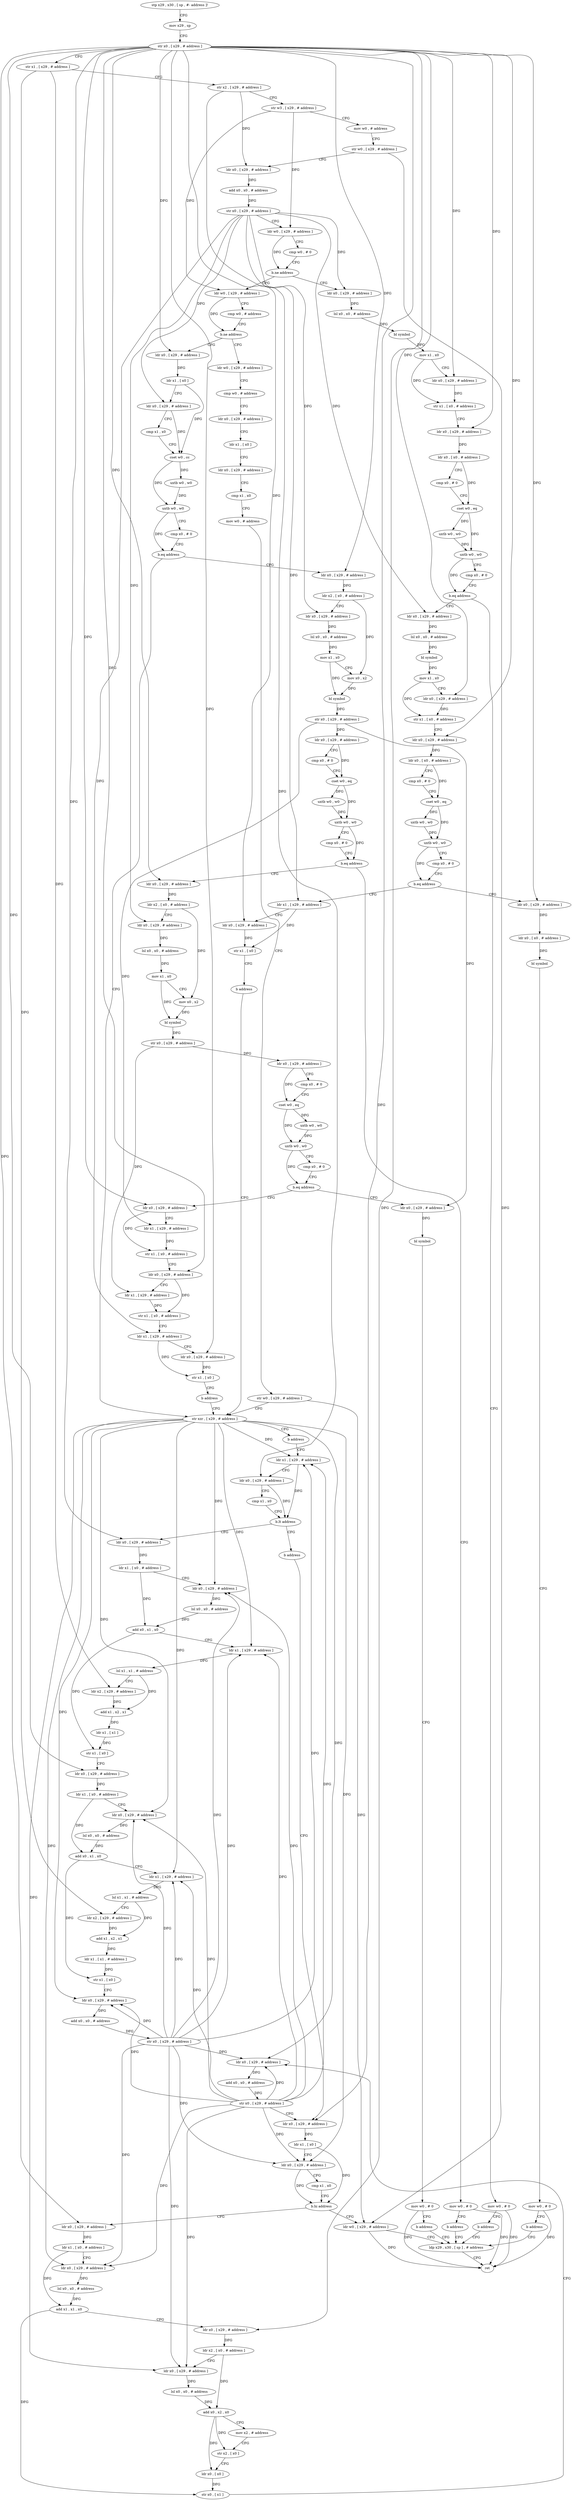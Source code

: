 digraph "func" {
"4440140" [label = "stp x29 , x30 , [ sp , #- address ]!" ]
"4440144" [label = "mov x29 , sp" ]
"4440148" [label = "str x0 , [ x29 , # address ]" ]
"4440152" [label = "str x1 , [ x29 , # address ]" ]
"4440156" [label = "str x2 , [ x29 , # address ]" ]
"4440160" [label = "str w3 , [ x29 , # address ]" ]
"4440164" [label = "mov w0 , # address" ]
"4440168" [label = "str w0 , [ x29 , # address ]" ]
"4440172" [label = "ldr x0 , [ x29 , # address ]" ]
"4440176" [label = "add x0 , x0 , # address" ]
"4440180" [label = "str x0 , [ x29 , # address ]" ]
"4440184" [label = "ldr w0 , [ x29 , # address ]" ]
"4440188" [label = "cmp w0 , # 0" ]
"4440192" [label = "b.ne address" ]
"4440352" [label = "ldr w0 , [ x29 , # address ]" ]
"4440196" [label = "ldr x0 , [ x29 , # address ]" ]
"4440356" [label = "cmp w0 , # address" ]
"4440360" [label = "b.ne address" ]
"4440584" [label = "ldr w0 , [ x29 , # address ]" ]
"4440364" [label = "ldr x0 , [ x29 , # address ]" ]
"4440200" [label = "lsl x0 , x0 , # address" ]
"4440204" [label = "bl symbol" ]
"4440208" [label = "mov x1 , x0" ]
"4440212" [label = "ldr x0 , [ x29 , # address ]" ]
"4440216" [label = "str x1 , [ x0 , # address ]" ]
"4440220" [label = "ldr x0 , [ x29 , # address ]" ]
"4440224" [label = "ldr x0 , [ x0 , # address ]" ]
"4440228" [label = "cmp x0 , # 0" ]
"4440232" [label = "cset w0 , eq" ]
"4440236" [label = "uxtb w0 , w0" ]
"4440240" [label = "uxtb w0 , w0" ]
"4440244" [label = "cmp x0 , # 0" ]
"4440248" [label = "b.eq address" ]
"4440260" [label = "ldr x0 , [ x29 , # address ]" ]
"4440252" [label = "mov w0 , # 0" ]
"4440588" [label = "cmp w0 , # address" ]
"4440592" [label = "ldr x0 , [ x29 , # address ]" ]
"4440596" [label = "ldr x1 , [ x0 ]" ]
"4440600" [label = "ldr x0 , [ x29 , # address ]" ]
"4440604" [label = "cmp x1 , x0" ]
"4440608" [label = "mov w0 , # address" ]
"4440612" [label = "str w0 , [ x29 , # address ]" ]
"4440616" [label = "str xzr , [ x29 , # address ]" ]
"4440368" [label = "ldr x1 , [ x0 ]" ]
"4440372" [label = "ldr x0 , [ x29 , # address ]" ]
"4440376" [label = "cmp x1 , x0" ]
"4440380" [label = "cset w0 , cc" ]
"4440384" [label = "uxtb w0 , w0" ]
"4440388" [label = "uxtb w0 , w0" ]
"4440392" [label = "cmp x0 , # 0" ]
"4440396" [label = "b.eq address" ]
"4440400" [label = "ldr x0 , [ x29 , # address ]" ]
"4440264" [label = "lsl x0 , x0 , # address" ]
"4440268" [label = "bl symbol" ]
"4440272" [label = "mov x1 , x0" ]
"4440276" [label = "ldr x0 , [ x29 , # address ]" ]
"4440280" [label = "str x1 , [ x0 , # address ]" ]
"4440284" [label = "ldr x0 , [ x29 , # address ]" ]
"4440288" [label = "ldr x0 , [ x0 , # address ]" ]
"4440292" [label = "cmp x0 , # 0" ]
"4440296" [label = "cset w0 , eq" ]
"4440300" [label = "uxtb w0 , w0" ]
"4440304" [label = "uxtb w0 , w0" ]
"4440308" [label = "cmp x0 , # 0" ]
"4440312" [label = "b.eq address" ]
"4440336" [label = "ldr x1 , [ x29 , # address ]" ]
"4440316" [label = "ldr x0 , [ x29 , # address ]" ]
"4440256" [label = "b address" ]
"4440836" [label = "ldp x29 , x30 , [ sp ] , # address" ]
"4440724" [label = "ldr x1 , [ x29 , # address ]" ]
"4440728" [label = "ldr x0 , [ x29 , # address ]" ]
"4440732" [label = "cmp x1 , x0" ]
"4440736" [label = "b.lt address" ]
"4440624" [label = "ldr x0 , [ x29 , # address ]" ]
"4440740" [label = "b address" ]
"4440620" [label = "b address" ]
"4440404" [label = "ldr x2 , [ x0 , # address ]" ]
"4440408" [label = "ldr x0 , [ x29 , # address ]" ]
"4440412" [label = "lsl x0 , x0 , # address" ]
"4440416" [label = "mov x1 , x0" ]
"4440420" [label = "mov x0 , x2" ]
"4440424" [label = "bl symbol" ]
"4440428" [label = "str x0 , [ x29 , # address ]" ]
"4440432" [label = "ldr x0 , [ x29 , # address ]" ]
"4440436" [label = "cmp x0 , # 0" ]
"4440440" [label = "cset w0 , eq" ]
"4440444" [label = "uxtb w0 , w0" ]
"4440448" [label = "uxtb w0 , w0" ]
"4440452" [label = "cmp x0 , # 0" ]
"4440456" [label = "b.eq address" ]
"4440468" [label = "ldr x0 , [ x29 , # address ]" ]
"4440460" [label = "mov w0 , # 0" ]
"4440340" [label = "ldr x0 , [ x29 , # address ]" ]
"4440344" [label = "str x1 , [ x0 ]" ]
"4440348" [label = "b address" ]
"4440320" [label = "ldr x0 , [ x0 , # address ]" ]
"4440324" [label = "bl symbol" ]
"4440328" [label = "mov w0 , # 0" ]
"4440332" [label = "b address" ]
"4440840" [label = "ret" ]
"4440628" [label = "ldr x1 , [ x0 , # address ]" ]
"4440632" [label = "ldr x0 , [ x29 , # address ]" ]
"4440636" [label = "lsl x0 , x0 , # address" ]
"4440640" [label = "add x0 , x1 , x0" ]
"4440644" [label = "ldr x1 , [ x29 , # address ]" ]
"4440648" [label = "lsl x1 , x1 , # address" ]
"4440652" [label = "ldr x2 , [ x29 , # address ]" ]
"4440656" [label = "add x1 , x2 , x1" ]
"4440660" [label = "ldr x1 , [ x1 ]" ]
"4440664" [label = "str x1 , [ x0 ]" ]
"4440668" [label = "ldr x0 , [ x29 , # address ]" ]
"4440672" [label = "ldr x1 , [ x0 , # address ]" ]
"4440676" [label = "ldr x0 , [ x29 , # address ]" ]
"4440680" [label = "lsl x0 , x0 , # address" ]
"4440684" [label = "add x0 , x1 , x0" ]
"4440688" [label = "ldr x1 , [ x29 , # address ]" ]
"4440692" [label = "lsl x1 , x1 , # address" ]
"4440696" [label = "ldr x2 , [ x29 , # address ]" ]
"4440700" [label = "add x1 , x2 , x1" ]
"4440704" [label = "ldr x1 , [ x1 , # address ]" ]
"4440708" [label = "str x1 , [ x0 ]" ]
"4440712" [label = "ldr x0 , [ x29 , # address ]" ]
"4440716" [label = "add x0 , x0 , # address" ]
"4440720" [label = "str x0 , [ x29 , # address ]" ]
"4440812" [label = "ldr x0 , [ x29 , # address ]" ]
"4440472" [label = "ldr x2 , [ x0 , # address ]" ]
"4440476" [label = "ldr x0 , [ x29 , # address ]" ]
"4440480" [label = "lsl x0 , x0 , # address" ]
"4440484" [label = "mov x1 , x0" ]
"4440488" [label = "mov x0 , x2" ]
"4440492" [label = "bl symbol" ]
"4440496" [label = "str x0 , [ x29 , # address ]" ]
"4440500" [label = "ldr x0 , [ x29 , # address ]" ]
"4440504" [label = "cmp x0 , # 0" ]
"4440508" [label = "cset w0 , eq" ]
"4440512" [label = "uxtb w0 , w0" ]
"4440516" [label = "uxtb w0 , w0" ]
"4440520" [label = "cmp x0 , # 0" ]
"4440524" [label = "b.eq address" ]
"4440544" [label = "ldr x0 , [ x29 , # address ]" ]
"4440528" [label = "ldr x0 , [ x29 , # address ]" ]
"4440464" [label = "b address" ]
"4440816" [label = "ldr x1 , [ x0 ]" ]
"4440820" [label = "ldr x0 , [ x29 , # address ]" ]
"4440824" [label = "cmp x1 , x0" ]
"4440828" [label = "b.hi address" ]
"4440744" [label = "ldr x0 , [ x29 , # address ]" ]
"4440832" [label = "ldr w0 , [ x29 , # address ]" ]
"4440548" [label = "ldr x1 , [ x29 , # address ]" ]
"4440552" [label = "str x1 , [ x0 , # address ]" ]
"4440556" [label = "ldr x0 , [ x29 , # address ]" ]
"4440560" [label = "ldr x1 , [ x29 , # address ]" ]
"4440564" [label = "str x1 , [ x0 , # address ]" ]
"4440568" [label = "ldr x1 , [ x29 , # address ]" ]
"4440572" [label = "ldr x0 , [ x29 , # address ]" ]
"4440576" [label = "str x1 , [ x0 ]" ]
"4440580" [label = "b address" ]
"4440532" [label = "bl symbol" ]
"4440536" [label = "mov w0 , # 0" ]
"4440540" [label = "b address" ]
"4440748" [label = "ldr x1 , [ x0 , # address ]" ]
"4440752" [label = "ldr x0 , [ x29 , # address ]" ]
"4440756" [label = "lsl x0 , x0 , # address" ]
"4440760" [label = "add x1 , x1 , x0" ]
"4440764" [label = "ldr x0 , [ x29 , # address ]" ]
"4440768" [label = "ldr x2 , [ x0 , # address ]" ]
"4440772" [label = "ldr x0 , [ x29 , # address ]" ]
"4440776" [label = "lsl x0 , x0 , # address" ]
"4440780" [label = "add x0 , x2 , x0" ]
"4440784" [label = "mov x2 , # address" ]
"4440788" [label = "str x2 , [ x0 ]" ]
"4440792" [label = "ldr x0 , [ x0 ]" ]
"4440796" [label = "str x0 , [ x1 ]" ]
"4440800" [label = "ldr x0 , [ x29 , # address ]" ]
"4440804" [label = "add x0 , x0 , # address" ]
"4440808" [label = "str x0 , [ x29 , # address ]" ]
"4440140" -> "4440144" [ label = "CFG" ]
"4440144" -> "4440148" [ label = "CFG" ]
"4440148" -> "4440152" [ label = "CFG" ]
"4440148" -> "4440212" [ label = "DFG" ]
"4440148" -> "4440220" [ label = "DFG" ]
"4440148" -> "4440364" [ label = "DFG" ]
"4440148" -> "4440276" [ label = "DFG" ]
"4440148" -> "4440284" [ label = "DFG" ]
"4440148" -> "4440624" [ label = "DFG" ]
"4440148" -> "4440668" [ label = "DFG" ]
"4440148" -> "4440400" [ label = "DFG" ]
"4440148" -> "4440812" [ label = "DFG" ]
"4440148" -> "4440744" [ label = "DFG" ]
"4440148" -> "4440764" [ label = "DFG" ]
"4440148" -> "4440340" [ label = "DFG" ]
"4440148" -> "4440316" [ label = "DFG" ]
"4440148" -> "4440468" [ label = "DFG" ]
"4440148" -> "4440544" [ label = "DFG" ]
"4440148" -> "4440556" [ label = "DFG" ]
"4440148" -> "4440572" [ label = "DFG" ]
"4440152" -> "4440156" [ label = "CFG" ]
"4440152" -> "4440652" [ label = "DFG" ]
"4440152" -> "4440696" [ label = "DFG" ]
"4440156" -> "4440160" [ label = "CFG" ]
"4440156" -> "4440172" [ label = "DFG" ]
"4440156" -> "4440728" [ label = "DFG" ]
"4440160" -> "4440164" [ label = "CFG" ]
"4440160" -> "4440184" [ label = "DFG" ]
"4440160" -> "4440352" [ label = "DFG" ]
"4440164" -> "4440168" [ label = "CFG" ]
"4440168" -> "4440172" [ label = "CFG" ]
"4440168" -> "4440832" [ label = "DFG" ]
"4440172" -> "4440176" [ label = "DFG" ]
"4440176" -> "4440180" [ label = "DFG" ]
"4440180" -> "4440184" [ label = "CFG" ]
"4440180" -> "4440196" [ label = "DFG" ]
"4440180" -> "4440372" [ label = "DFG" ]
"4440180" -> "4440260" [ label = "DFG" ]
"4440180" -> "4440408" [ label = "DFG" ]
"4440180" -> "4440336" [ label = "DFG" ]
"4440180" -> "4440476" [ label = "DFG" ]
"4440180" -> "4440568" [ label = "DFG" ]
"4440184" -> "4440188" [ label = "CFG" ]
"4440184" -> "4440192" [ label = "DFG" ]
"4440188" -> "4440192" [ label = "CFG" ]
"4440192" -> "4440352" [ label = "CFG" ]
"4440192" -> "4440196" [ label = "CFG" ]
"4440352" -> "4440356" [ label = "CFG" ]
"4440352" -> "4440360" [ label = "DFG" ]
"4440196" -> "4440200" [ label = "DFG" ]
"4440356" -> "4440360" [ label = "CFG" ]
"4440360" -> "4440584" [ label = "CFG" ]
"4440360" -> "4440364" [ label = "CFG" ]
"4440584" -> "4440588" [ label = "CFG" ]
"4440364" -> "4440368" [ label = "DFG" ]
"4440200" -> "4440204" [ label = "DFG" ]
"4440204" -> "4440208" [ label = "DFG" ]
"4440208" -> "4440212" [ label = "CFG" ]
"4440208" -> "4440216" [ label = "DFG" ]
"4440212" -> "4440216" [ label = "DFG" ]
"4440216" -> "4440220" [ label = "CFG" ]
"4440220" -> "4440224" [ label = "DFG" ]
"4440224" -> "4440228" [ label = "CFG" ]
"4440224" -> "4440232" [ label = "DFG" ]
"4440228" -> "4440232" [ label = "CFG" ]
"4440232" -> "4440236" [ label = "DFG" ]
"4440232" -> "4440240" [ label = "DFG" ]
"4440236" -> "4440240" [ label = "DFG" ]
"4440240" -> "4440244" [ label = "CFG" ]
"4440240" -> "4440248" [ label = "DFG" ]
"4440244" -> "4440248" [ label = "CFG" ]
"4440248" -> "4440260" [ label = "CFG" ]
"4440248" -> "4440252" [ label = "CFG" ]
"4440260" -> "4440264" [ label = "DFG" ]
"4440252" -> "4440256" [ label = "CFG" ]
"4440252" -> "4440840" [ label = "DFG" ]
"4440588" -> "4440592" [ label = "CFG" ]
"4440592" -> "4440596" [ label = "CFG" ]
"4440596" -> "4440600" [ label = "CFG" ]
"4440600" -> "4440604" [ label = "CFG" ]
"4440604" -> "4440608" [ label = "CFG" ]
"4440608" -> "4440612" [ label = "CFG" ]
"4440612" -> "4440616" [ label = "CFG" ]
"4440612" -> "4440832" [ label = "DFG" ]
"4440616" -> "4440620" [ label = "CFG" ]
"4440616" -> "4440724" [ label = "DFG" ]
"4440616" -> "4440632" [ label = "DFG" ]
"4440616" -> "4440644" [ label = "DFG" ]
"4440616" -> "4440676" [ label = "DFG" ]
"4440616" -> "4440688" [ label = "DFG" ]
"4440616" -> "4440712" [ label = "DFG" ]
"4440616" -> "4440820" [ label = "DFG" ]
"4440616" -> "4440752" [ label = "DFG" ]
"4440616" -> "4440772" [ label = "DFG" ]
"4440616" -> "4440800" [ label = "DFG" ]
"4440368" -> "4440372" [ label = "CFG" ]
"4440368" -> "4440380" [ label = "DFG" ]
"4440372" -> "4440376" [ label = "CFG" ]
"4440372" -> "4440380" [ label = "DFG" ]
"4440376" -> "4440380" [ label = "CFG" ]
"4440380" -> "4440384" [ label = "DFG" ]
"4440380" -> "4440388" [ label = "DFG" ]
"4440384" -> "4440388" [ label = "DFG" ]
"4440388" -> "4440392" [ label = "CFG" ]
"4440388" -> "4440396" [ label = "DFG" ]
"4440392" -> "4440396" [ label = "CFG" ]
"4440396" -> "4440616" [ label = "CFG" ]
"4440396" -> "4440400" [ label = "CFG" ]
"4440400" -> "4440404" [ label = "DFG" ]
"4440264" -> "4440268" [ label = "DFG" ]
"4440268" -> "4440272" [ label = "DFG" ]
"4440272" -> "4440276" [ label = "CFG" ]
"4440272" -> "4440280" [ label = "DFG" ]
"4440276" -> "4440280" [ label = "DFG" ]
"4440280" -> "4440284" [ label = "CFG" ]
"4440284" -> "4440288" [ label = "DFG" ]
"4440288" -> "4440292" [ label = "CFG" ]
"4440288" -> "4440296" [ label = "DFG" ]
"4440292" -> "4440296" [ label = "CFG" ]
"4440296" -> "4440300" [ label = "DFG" ]
"4440296" -> "4440304" [ label = "DFG" ]
"4440300" -> "4440304" [ label = "DFG" ]
"4440304" -> "4440308" [ label = "CFG" ]
"4440304" -> "4440312" [ label = "DFG" ]
"4440308" -> "4440312" [ label = "CFG" ]
"4440312" -> "4440336" [ label = "CFG" ]
"4440312" -> "4440316" [ label = "CFG" ]
"4440336" -> "4440340" [ label = "CFG" ]
"4440336" -> "4440344" [ label = "DFG" ]
"4440316" -> "4440320" [ label = "DFG" ]
"4440256" -> "4440836" [ label = "CFG" ]
"4440836" -> "4440840" [ label = "CFG" ]
"4440724" -> "4440728" [ label = "CFG" ]
"4440724" -> "4440736" [ label = "DFG" ]
"4440728" -> "4440732" [ label = "CFG" ]
"4440728" -> "4440736" [ label = "DFG" ]
"4440732" -> "4440736" [ label = "CFG" ]
"4440736" -> "4440624" [ label = "CFG" ]
"4440736" -> "4440740" [ label = "CFG" ]
"4440624" -> "4440628" [ label = "DFG" ]
"4440740" -> "4440812" [ label = "CFG" ]
"4440620" -> "4440724" [ label = "CFG" ]
"4440404" -> "4440408" [ label = "CFG" ]
"4440404" -> "4440420" [ label = "DFG" ]
"4440408" -> "4440412" [ label = "DFG" ]
"4440412" -> "4440416" [ label = "DFG" ]
"4440416" -> "4440420" [ label = "CFG" ]
"4440416" -> "4440424" [ label = "DFG" ]
"4440420" -> "4440424" [ label = "DFG" ]
"4440424" -> "4440428" [ label = "DFG" ]
"4440428" -> "4440432" [ label = "DFG" ]
"4440428" -> "4440548" [ label = "DFG" ]
"4440428" -> "4440528" [ label = "DFG" ]
"4440432" -> "4440436" [ label = "CFG" ]
"4440432" -> "4440440" [ label = "DFG" ]
"4440436" -> "4440440" [ label = "CFG" ]
"4440440" -> "4440444" [ label = "DFG" ]
"4440440" -> "4440448" [ label = "DFG" ]
"4440444" -> "4440448" [ label = "DFG" ]
"4440448" -> "4440452" [ label = "CFG" ]
"4440448" -> "4440456" [ label = "DFG" ]
"4440452" -> "4440456" [ label = "CFG" ]
"4440456" -> "4440468" [ label = "CFG" ]
"4440456" -> "4440460" [ label = "CFG" ]
"4440468" -> "4440472" [ label = "DFG" ]
"4440460" -> "4440464" [ label = "CFG" ]
"4440460" -> "4440840" [ label = "DFG" ]
"4440340" -> "4440344" [ label = "DFG" ]
"4440344" -> "4440348" [ label = "CFG" ]
"4440348" -> "4440616" [ label = "CFG" ]
"4440320" -> "4440324" [ label = "DFG" ]
"4440324" -> "4440328" [ label = "CFG" ]
"4440328" -> "4440332" [ label = "CFG" ]
"4440328" -> "4440840" [ label = "DFG" ]
"4440332" -> "4440836" [ label = "CFG" ]
"4440628" -> "4440632" [ label = "CFG" ]
"4440628" -> "4440640" [ label = "DFG" ]
"4440632" -> "4440636" [ label = "DFG" ]
"4440636" -> "4440640" [ label = "DFG" ]
"4440640" -> "4440644" [ label = "CFG" ]
"4440640" -> "4440664" [ label = "DFG" ]
"4440644" -> "4440648" [ label = "DFG" ]
"4440648" -> "4440652" [ label = "CFG" ]
"4440648" -> "4440656" [ label = "DFG" ]
"4440652" -> "4440656" [ label = "DFG" ]
"4440656" -> "4440660" [ label = "DFG" ]
"4440660" -> "4440664" [ label = "DFG" ]
"4440664" -> "4440668" [ label = "CFG" ]
"4440668" -> "4440672" [ label = "DFG" ]
"4440672" -> "4440676" [ label = "CFG" ]
"4440672" -> "4440684" [ label = "DFG" ]
"4440676" -> "4440680" [ label = "DFG" ]
"4440680" -> "4440684" [ label = "DFG" ]
"4440684" -> "4440688" [ label = "CFG" ]
"4440684" -> "4440708" [ label = "DFG" ]
"4440688" -> "4440692" [ label = "DFG" ]
"4440692" -> "4440696" [ label = "CFG" ]
"4440692" -> "4440700" [ label = "DFG" ]
"4440696" -> "4440700" [ label = "DFG" ]
"4440700" -> "4440704" [ label = "DFG" ]
"4440704" -> "4440708" [ label = "DFG" ]
"4440708" -> "4440712" [ label = "CFG" ]
"4440712" -> "4440716" [ label = "DFG" ]
"4440716" -> "4440720" [ label = "DFG" ]
"4440720" -> "4440724" [ label = "DFG" ]
"4440720" -> "4440632" [ label = "DFG" ]
"4440720" -> "4440644" [ label = "DFG" ]
"4440720" -> "4440676" [ label = "DFG" ]
"4440720" -> "4440688" [ label = "DFG" ]
"4440720" -> "4440712" [ label = "DFG" ]
"4440720" -> "4440820" [ label = "DFG" ]
"4440720" -> "4440752" [ label = "DFG" ]
"4440720" -> "4440772" [ label = "DFG" ]
"4440720" -> "4440800" [ label = "DFG" ]
"4440812" -> "4440816" [ label = "DFG" ]
"4440472" -> "4440476" [ label = "CFG" ]
"4440472" -> "4440488" [ label = "DFG" ]
"4440476" -> "4440480" [ label = "DFG" ]
"4440480" -> "4440484" [ label = "DFG" ]
"4440484" -> "4440488" [ label = "CFG" ]
"4440484" -> "4440492" [ label = "DFG" ]
"4440488" -> "4440492" [ label = "DFG" ]
"4440492" -> "4440496" [ label = "DFG" ]
"4440496" -> "4440500" [ label = "DFG" ]
"4440496" -> "4440560" [ label = "DFG" ]
"4440500" -> "4440504" [ label = "CFG" ]
"4440500" -> "4440508" [ label = "DFG" ]
"4440504" -> "4440508" [ label = "CFG" ]
"4440508" -> "4440512" [ label = "DFG" ]
"4440508" -> "4440516" [ label = "DFG" ]
"4440512" -> "4440516" [ label = "DFG" ]
"4440516" -> "4440520" [ label = "CFG" ]
"4440516" -> "4440524" [ label = "DFG" ]
"4440520" -> "4440524" [ label = "CFG" ]
"4440524" -> "4440544" [ label = "CFG" ]
"4440524" -> "4440528" [ label = "CFG" ]
"4440544" -> "4440548" [ label = "CFG" ]
"4440544" -> "4440552" [ label = "DFG" ]
"4440528" -> "4440532" [ label = "DFG" ]
"4440464" -> "4440836" [ label = "CFG" ]
"4440816" -> "4440820" [ label = "CFG" ]
"4440816" -> "4440828" [ label = "DFG" ]
"4440820" -> "4440824" [ label = "CFG" ]
"4440820" -> "4440828" [ label = "DFG" ]
"4440824" -> "4440828" [ label = "CFG" ]
"4440828" -> "4440744" [ label = "CFG" ]
"4440828" -> "4440832" [ label = "CFG" ]
"4440744" -> "4440748" [ label = "DFG" ]
"4440832" -> "4440836" [ label = "CFG" ]
"4440832" -> "4440840" [ label = "DFG" ]
"4440548" -> "4440552" [ label = "DFG" ]
"4440552" -> "4440556" [ label = "CFG" ]
"4440556" -> "4440560" [ label = "CFG" ]
"4440556" -> "4440564" [ label = "DFG" ]
"4440560" -> "4440564" [ label = "DFG" ]
"4440564" -> "4440568" [ label = "CFG" ]
"4440568" -> "4440572" [ label = "CFG" ]
"4440568" -> "4440576" [ label = "DFG" ]
"4440572" -> "4440576" [ label = "DFG" ]
"4440576" -> "4440580" [ label = "CFG" ]
"4440580" -> "4440616" [ label = "CFG" ]
"4440532" -> "4440536" [ label = "CFG" ]
"4440536" -> "4440540" [ label = "CFG" ]
"4440536" -> "4440840" [ label = "DFG" ]
"4440540" -> "4440836" [ label = "CFG" ]
"4440748" -> "4440752" [ label = "CFG" ]
"4440748" -> "4440760" [ label = "DFG" ]
"4440752" -> "4440756" [ label = "DFG" ]
"4440756" -> "4440760" [ label = "DFG" ]
"4440760" -> "4440764" [ label = "CFG" ]
"4440760" -> "4440796" [ label = "DFG" ]
"4440764" -> "4440768" [ label = "DFG" ]
"4440768" -> "4440772" [ label = "CFG" ]
"4440768" -> "4440780" [ label = "DFG" ]
"4440772" -> "4440776" [ label = "DFG" ]
"4440776" -> "4440780" [ label = "DFG" ]
"4440780" -> "4440784" [ label = "CFG" ]
"4440780" -> "4440788" [ label = "DFG" ]
"4440780" -> "4440792" [ label = "DFG" ]
"4440784" -> "4440788" [ label = "CFG" ]
"4440788" -> "4440792" [ label = "CFG" ]
"4440792" -> "4440796" [ label = "DFG" ]
"4440796" -> "4440800" [ label = "CFG" ]
"4440800" -> "4440804" [ label = "DFG" ]
"4440804" -> "4440808" [ label = "DFG" ]
"4440808" -> "4440812" [ label = "CFG" ]
"4440808" -> "4440724" [ label = "DFG" ]
"4440808" -> "4440632" [ label = "DFG" ]
"4440808" -> "4440644" [ label = "DFG" ]
"4440808" -> "4440676" [ label = "DFG" ]
"4440808" -> "4440688" [ label = "DFG" ]
"4440808" -> "4440712" [ label = "DFG" ]
"4440808" -> "4440820" [ label = "DFG" ]
"4440808" -> "4440752" [ label = "DFG" ]
"4440808" -> "4440772" [ label = "DFG" ]
"4440808" -> "4440800" [ label = "DFG" ]
}
